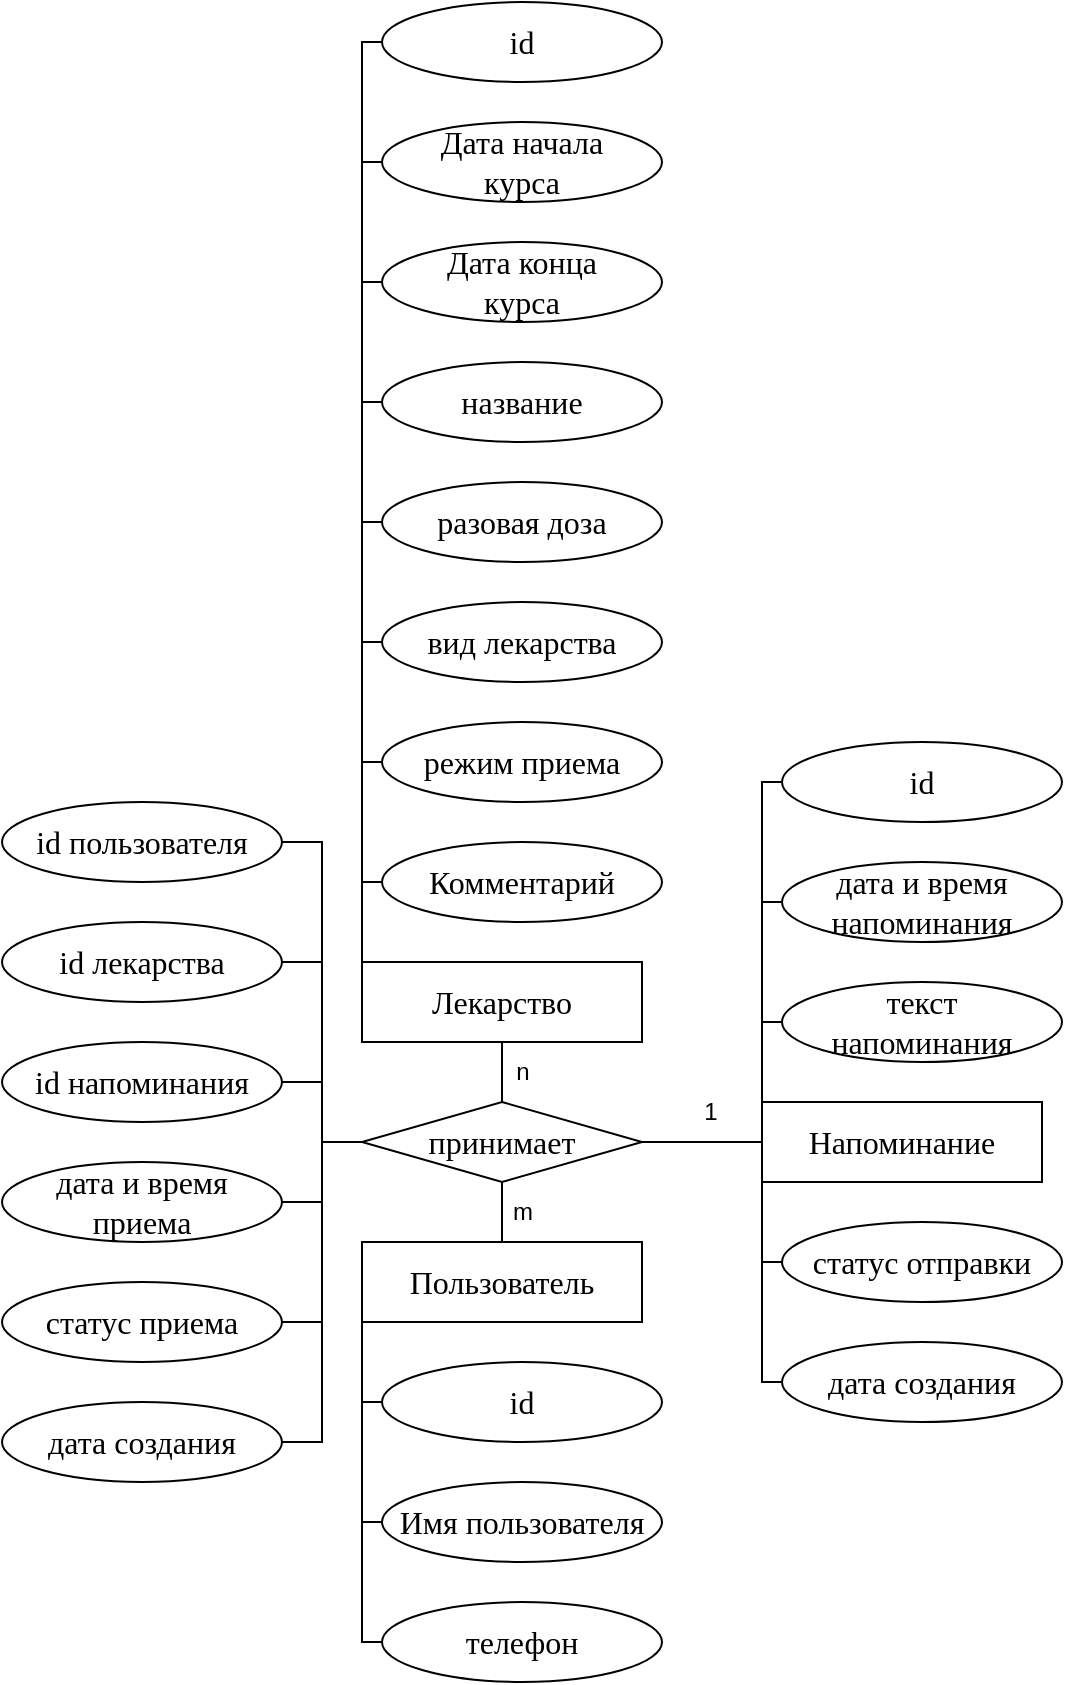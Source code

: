 <mxfile version="23.1.5" type="device">
  <diagram name="Страница — 1" id="w6AWHocnBI2rJVfHqtL0">
    <mxGraphModel dx="1500" dy="2068" grid="1" gridSize="10" guides="1" tooltips="1" connect="1" arrows="1" fold="1" page="1" pageScale="1" pageWidth="827" pageHeight="1169" math="0" shadow="0">
      <root>
        <mxCell id="0" />
        <mxCell id="1" parent="0" />
        <mxCell id="9utB4ZHODrUIfakK2tWH-13" value="Пользователь" style="rounded=0;whiteSpace=wrap;html=1;fontFamily=Times New Roman;fontSize=16;points=[[0,0,0,0,0],[0,0.25,0,0,0],[0,0.5,0,0,0],[0,0.75,0,0,0],[0,1,0,0,0],[0.43,0,0,0,0],[0.43,1,0,0,0],[0.5,0,0,0,0],[0.5,1,0,0,0],[0.57,0,0,0,0],[0.57,1,0,0,0],[1,0,0,0,0],[1,0.25,0,0,0],[1,0.5,0,0,0],[1,0.75,0,0,0],[1,1,0,0,0]];" parent="1" vertex="1">
          <mxGeometry x="240" y="330" width="140" height="40" as="geometry" />
        </mxCell>
        <mxCell id="9utB4ZHODrUIfakK2tWH-88" value="телефон" style="ellipse;whiteSpace=wrap;html=1;fontFamily=Times New Roman;fontSize=16;" parent="1" vertex="1">
          <mxGeometry x="250" y="510" width="140" height="40" as="geometry" />
        </mxCell>
        <mxCell id="9utB4ZHODrUIfakK2tWH-92" value="Имя пользователя" style="ellipse;whiteSpace=wrap;html=1;fontFamily=Times New Roman;fontSize=16;" parent="1" vertex="1">
          <mxGeometry x="250" y="450" width="140" height="40" as="geometry" />
        </mxCell>
        <mxCell id="9utB4ZHODrUIfakK2tWH-104" value="Лекарство" style="rounded=0;whiteSpace=wrap;html=1;fontFamily=Times New Roman;fontSize=16;points=[[0,0,0,0,0],[0,0.25,0,0,0],[0,0.5,0,0,0],[0,0.75,0,0,0],[0,1,0,0,0],[0.43,0,0,0,0],[0.43,1,0,0,0],[0.5,0,0,0,0],[0.5,1,0,0,0],[0.57,0,0,0,0],[0.57,1,0,0,0],[1,0,0,0,0],[1,0.25,0,0,0],[1,0.5,0,0,0],[1,0.75,0,0,0],[1,1,0,0,0]];" parent="1" vertex="1">
          <mxGeometry x="240" y="190" width="140" height="40" as="geometry" />
        </mxCell>
        <mxCell id="9utB4ZHODrUIfakK2tWH-106" value="название" style="ellipse;whiteSpace=wrap;html=1;fontFamily=Times New Roman;fontSize=16;" parent="1" vertex="1">
          <mxGeometry x="250" y="-110" width="140" height="40" as="geometry" />
        </mxCell>
        <mxCell id="9utB4ZHODrUIfakK2tWH-108" value="разовая доза" style="ellipse;whiteSpace=wrap;html=1;fontFamily=Times New Roman;fontSize=16;" parent="1" vertex="1">
          <mxGeometry x="250" y="-50" width="140" height="40" as="geometry" />
        </mxCell>
        <mxCell id="9utB4ZHODrUIfakK2tWH-109" value="id" style="ellipse;whiteSpace=wrap;html=1;fontFamily=Times New Roman;fontSize=16;" parent="1" vertex="1">
          <mxGeometry x="250" y="-290" width="140" height="40" as="geometry" />
        </mxCell>
        <mxCell id="9utB4ZHODrUIfakK2tWH-111" value="id" style="ellipse;whiteSpace=wrap;html=1;fontFamily=Times New Roman;fontSize=16;" parent="1" vertex="1">
          <mxGeometry x="250" y="390" width="140" height="40" as="geometry" />
        </mxCell>
        <mxCell id="9utB4ZHODrUIfakK2tWH-115" value="вид лекарства" style="ellipse;whiteSpace=wrap;html=1;fontFamily=Times New Roman;fontSize=16;" parent="1" vertex="1">
          <mxGeometry x="250" y="10" width="140" height="40" as="geometry" />
        </mxCell>
        <mxCell id="9utB4ZHODrUIfakK2tWH-116" value="режим приема" style="ellipse;whiteSpace=wrap;html=1;fontFamily=Times New Roman;fontSize=16;" parent="1" vertex="1">
          <mxGeometry x="250" y="70" width="140" height="40" as="geometry" />
        </mxCell>
        <mxCell id="9utB4ZHODrUIfakK2tWH-117" value="" style="endArrow=none;html=1;rounded=0;entryX=0;entryY=0.5;entryDx=0;entryDy=0;" parent="1" target="9utB4ZHODrUIfakK2tWH-109" edge="1">
          <mxGeometry width="50" height="50" relative="1" as="geometry">
            <mxPoint x="240" y="190" as="sourcePoint" />
            <mxPoint x="240" y="140" as="targetPoint" />
            <Array as="points">
              <mxPoint x="240" y="-80" />
              <mxPoint x="240" y="-200" />
              <mxPoint x="240" y="-270" />
            </Array>
          </mxGeometry>
        </mxCell>
        <mxCell id="9utB4ZHODrUIfakK2tWH-118" value="" style="endArrow=none;html=1;rounded=0;entryX=0;entryY=0.5;entryDx=0;entryDy=0;" parent="1" target="9utB4ZHODrUIfakK2tWH-106" edge="1">
          <mxGeometry width="50" height="50" relative="1" as="geometry">
            <mxPoint x="240" y="190" as="sourcePoint" />
            <mxPoint x="190" y="200" as="targetPoint" />
            <Array as="points">
              <mxPoint x="240" y="-20" />
              <mxPoint x="240" y="-90" />
            </Array>
          </mxGeometry>
        </mxCell>
        <mxCell id="9utB4ZHODrUIfakK2tWH-119" value="" style="endArrow=none;html=1;rounded=0;entryX=0;entryY=0.5;entryDx=0;entryDy=0;exitX=0;exitY=0;exitDx=0;exitDy=0;exitPerimeter=0;" parent="1" source="9utB4ZHODrUIfakK2tWH-104" target="9utB4ZHODrUIfakK2tWH-108" edge="1">
          <mxGeometry width="50" height="50" relative="1" as="geometry">
            <mxPoint x="240" y="250" as="sourcePoint" />
            <mxPoint x="210" y="200" as="targetPoint" />
            <Array as="points">
              <mxPoint x="240" y="40" />
              <mxPoint x="240" y="-30" />
            </Array>
          </mxGeometry>
        </mxCell>
        <mxCell id="9utB4ZHODrUIfakK2tWH-120" value="" style="endArrow=none;html=1;rounded=0;entryX=0;entryY=0.5;entryDx=0;entryDy=0;" parent="1" target="9utB4ZHODrUIfakK2tWH-115" edge="1">
          <mxGeometry width="50" height="50" relative="1" as="geometry">
            <mxPoint x="240" y="190" as="sourcePoint" />
            <mxPoint x="230" y="190" as="targetPoint" />
            <Array as="points">
              <mxPoint x="240" y="100" />
              <mxPoint x="240" y="30" />
            </Array>
          </mxGeometry>
        </mxCell>
        <mxCell id="9utB4ZHODrUIfakK2tWH-121" value="" style="endArrow=none;html=1;rounded=0;entryX=0;entryY=0.5;entryDx=0;entryDy=0;" parent="1" target="9utB4ZHODrUIfakK2tWH-116" edge="1">
          <mxGeometry width="50" height="50" relative="1" as="geometry">
            <mxPoint x="240" y="190" as="sourcePoint" />
            <mxPoint x="220" y="180" as="targetPoint" />
            <Array as="points">
              <mxPoint x="240" y="160" />
              <mxPoint x="240" y="90" />
            </Array>
          </mxGeometry>
        </mxCell>
        <mxCell id="9utB4ZHODrUIfakK2tWH-127" value="" style="endArrow=none;html=1;rounded=0;entryX=0;entryY=1;entryDx=0;entryDy=0;entryPerimeter=0;exitX=0;exitY=0.5;exitDx=0;exitDy=0;" parent="1" source="9utB4ZHODrUIfakK2tWH-88" target="9utB4ZHODrUIfakK2tWH-13" edge="1">
          <mxGeometry width="50" height="50" relative="1" as="geometry">
            <mxPoint x="160" y="500" as="sourcePoint" />
            <mxPoint x="210" y="450" as="targetPoint" />
            <Array as="points">
              <mxPoint x="240" y="530" />
            </Array>
          </mxGeometry>
        </mxCell>
        <mxCell id="9utB4ZHODrUIfakK2tWH-128" value="" style="endArrow=none;html=1;rounded=0;entryX=0;entryY=1;entryDx=0;entryDy=0;entryPerimeter=0;exitX=0;exitY=0.5;exitDx=0;exitDy=0;" parent="1" source="9utB4ZHODrUIfakK2tWH-92" target="9utB4ZHODrUIfakK2tWH-13" edge="1">
          <mxGeometry width="50" height="50" relative="1" as="geometry">
            <mxPoint x="190" y="440" as="sourcePoint" />
            <mxPoint x="240" y="390" as="targetPoint" />
            <Array as="points">
              <mxPoint x="240" y="470" />
            </Array>
          </mxGeometry>
        </mxCell>
        <mxCell id="9utB4ZHODrUIfakK2tWH-129" value="" style="endArrow=none;html=1;rounded=0;entryX=0;entryY=1;entryDx=0;entryDy=0;entryPerimeter=0;exitX=0;exitY=0.5;exitDx=0;exitDy=0;" parent="1" source="9utB4ZHODrUIfakK2tWH-111" target="9utB4ZHODrUIfakK2tWH-13" edge="1">
          <mxGeometry width="50" height="50" relative="1" as="geometry">
            <mxPoint x="180" y="450" as="sourcePoint" />
            <mxPoint x="230" y="400" as="targetPoint" />
            <Array as="points">
              <mxPoint x="240" y="410" />
            </Array>
          </mxGeometry>
        </mxCell>
        <mxCell id="9utB4ZHODrUIfakK2tWH-130" value="принимает" style="rhombus;whiteSpace=wrap;html=1;fontFamily=Times New Roman;fontSize=16;spacingTop=0;" parent="1" vertex="1">
          <mxGeometry x="240" y="260" width="140" height="40" as="geometry" />
        </mxCell>
        <mxCell id="9utB4ZHODrUIfakK2tWH-131" value="" style="endArrow=none;html=1;rounded=0;entryX=0.5;entryY=1;entryDx=0;entryDy=0;entryPerimeter=0;exitX=0.5;exitY=0;exitDx=0;exitDy=0;" parent="1" source="9utB4ZHODrUIfakK2tWH-130" target="9utB4ZHODrUIfakK2tWH-104" edge="1">
          <mxGeometry width="50" height="50" relative="1" as="geometry">
            <mxPoint x="290" y="310" as="sourcePoint" />
            <mxPoint x="340" y="260" as="targetPoint" />
          </mxGeometry>
        </mxCell>
        <mxCell id="9utB4ZHODrUIfakK2tWH-132" value="" style="endArrow=none;html=1;rounded=0;entryX=0.5;entryY=1;entryDx=0;entryDy=0;exitX=0.5;exitY=0;exitDx=0;exitDy=0;exitPerimeter=0;" parent="1" source="9utB4ZHODrUIfakK2tWH-13" target="9utB4ZHODrUIfakK2tWH-130" edge="1">
          <mxGeometry width="50" height="50" relative="1" as="geometry">
            <mxPoint x="120" y="360" as="sourcePoint" />
            <mxPoint x="170" y="310" as="targetPoint" />
          </mxGeometry>
        </mxCell>
        <mxCell id="9utB4ZHODrUIfakK2tWH-134" value="n" style="text;html=1;align=center;verticalAlign=middle;resizable=0;points=[];autosize=1;strokeColor=none;fillColor=none;" parent="1" vertex="1">
          <mxGeometry x="305" y="230" width="30" height="30" as="geometry" />
        </mxCell>
        <mxCell id="9utB4ZHODrUIfakK2tWH-135" value="m" style="text;html=1;align=center;verticalAlign=middle;resizable=0;points=[];autosize=1;strokeColor=none;fillColor=none;" parent="1" vertex="1">
          <mxGeometry x="305" y="300" width="30" height="30" as="geometry" />
        </mxCell>
        <mxCell id="9utB4ZHODrUIfakK2tWH-136" value="Напоминание" style="rounded=0;whiteSpace=wrap;html=1;fontFamily=Times New Roman;fontSize=16;points=[[0,0,0,0,0],[0,0.25,0,0,0],[0,0.5,0,0,0],[0,0.75,0,0,0],[0,1,0,0,0],[0.43,0,0,0,0],[0.43,1,0,0,0],[0.5,0,0,0,0],[0.5,1,0,0,0],[0.57,0,0,0,0],[0.57,1,0,0,0],[1,0,0,0,0],[1,0.25,0,0,0],[1,0.5,0,0,0],[1,0.75,0,0,0],[1,1,0,0,0]];" parent="1" vertex="1">
          <mxGeometry x="440" y="260" width="140" height="40" as="geometry" />
        </mxCell>
        <mxCell id="9utB4ZHODrUIfakK2tWH-137" value="дата и время напоминания" style="ellipse;whiteSpace=wrap;html=1;fontFamily=Times New Roman;fontSize=16;" parent="1" vertex="1">
          <mxGeometry x="450" y="140" width="140" height="40" as="geometry" />
        </mxCell>
        <mxCell id="9utB4ZHODrUIfakK2tWH-138" value="текст&lt;br&gt;напоминания" style="ellipse;whiteSpace=wrap;html=1;fontFamily=Times New Roman;fontSize=16;" parent="1" vertex="1">
          <mxGeometry x="450" y="200" width="140" height="40" as="geometry" />
        </mxCell>
        <mxCell id="9utB4ZHODrUIfakK2tWH-139" value="id" style="ellipse;whiteSpace=wrap;html=1;fontFamily=Times New Roman;fontSize=16;" parent="1" vertex="1">
          <mxGeometry x="450" y="80" width="140" height="40" as="geometry" />
        </mxCell>
        <mxCell id="9utB4ZHODrUIfakK2tWH-142" value="" style="endArrow=none;html=1;rounded=0;entryX=0;entryY=0.5;entryDx=0;entryDy=0;" parent="1" target="9utB4ZHODrUIfakK2tWH-139" edge="1">
          <mxGeometry width="50" height="50" relative="1" as="geometry">
            <mxPoint x="440" y="370" as="sourcePoint" />
            <mxPoint x="440" y="320" as="targetPoint" />
            <Array as="points">
              <mxPoint x="440" y="100" />
            </Array>
          </mxGeometry>
        </mxCell>
        <mxCell id="9utB4ZHODrUIfakK2tWH-143" value="" style="endArrow=none;html=1;rounded=0;entryX=0;entryY=0.5;entryDx=0;entryDy=0;" parent="1" target="9utB4ZHODrUIfakK2tWH-137" edge="1">
          <mxGeometry width="50" height="50" relative="1" as="geometry">
            <mxPoint x="440" y="370" as="sourcePoint" />
            <mxPoint x="390" y="380" as="targetPoint" />
            <Array as="points">
              <mxPoint x="440" y="160" />
            </Array>
          </mxGeometry>
        </mxCell>
        <mxCell id="9utB4ZHODrUIfakK2tWH-144" value="" style="endArrow=none;html=1;rounded=0;entryX=0;entryY=0.5;entryDx=0;entryDy=0;exitX=0;exitY=0;exitDx=0;exitDy=0;exitPerimeter=0;" parent="1" target="9utB4ZHODrUIfakK2tWH-138" edge="1">
          <mxGeometry width="50" height="50" relative="1" as="geometry">
            <mxPoint x="440" y="370" as="sourcePoint" />
            <mxPoint x="410" y="380" as="targetPoint" />
            <Array as="points">
              <mxPoint x="440" y="220" />
            </Array>
          </mxGeometry>
        </mxCell>
        <mxCell id="9utB4ZHODrUIfakK2tWH-147" value="" style="endArrow=none;html=1;rounded=0;exitX=0;exitY=0.5;exitDx=0;exitDy=0;exitPerimeter=0;entryX=1;entryY=0.5;entryDx=0;entryDy=0;" parent="1" source="9utB4ZHODrUIfakK2tWH-136" target="9utB4ZHODrUIfakK2tWH-130" edge="1">
          <mxGeometry width="50" height="50" relative="1" as="geometry">
            <mxPoint x="230" y="200" as="sourcePoint" />
            <mxPoint x="280" y="150" as="targetPoint" />
          </mxGeometry>
        </mxCell>
        <mxCell id="9utB4ZHODrUIfakK2tWH-148" value="1" style="text;html=1;align=center;verticalAlign=middle;resizable=0;points=[];autosize=1;strokeColor=none;fillColor=none;" parent="1" vertex="1">
          <mxGeometry x="399" y="250" width="30" height="30" as="geometry" />
        </mxCell>
        <mxCell id="9utB4ZHODrUIfakK2tWH-149" value="дата создания" style="ellipse;whiteSpace=wrap;html=1;fontFamily=Times New Roman;fontSize=16;" parent="1" vertex="1">
          <mxGeometry x="450" y="380" width="140" height="40" as="geometry" />
        </mxCell>
        <mxCell id="9utB4ZHODrUIfakK2tWH-154" value="" style="endArrow=none;html=1;rounded=0;entryX=0;entryY=1;entryDx=0;entryDy=0;entryPerimeter=0;exitX=0;exitY=0.5;exitDx=0;exitDy=0;" parent="1" source="9utB4ZHODrUIfakK2tWH-149" edge="1">
          <mxGeometry width="50" height="50" relative="1" as="geometry">
            <mxPoint x="360" y="370" as="sourcePoint" />
            <mxPoint x="440" y="240" as="targetPoint" />
            <Array as="points">
              <mxPoint x="440" y="400" />
            </Array>
          </mxGeometry>
        </mxCell>
        <mxCell id="9utB4ZHODrUIfakK2tWH-155" value="" style="endArrow=none;html=1;rounded=0;entryX=0;entryY=1;entryDx=0;entryDy=0;entryPerimeter=0;exitX=0;exitY=0.5;exitDx=0;exitDy=0;" parent="1" edge="1">
          <mxGeometry width="50" height="50" relative="1" as="geometry">
            <mxPoint x="450" y="340" as="sourcePoint" />
            <mxPoint x="440" y="240" as="targetPoint" />
            <Array as="points">
              <mxPoint x="440" y="340" />
            </Array>
          </mxGeometry>
        </mxCell>
        <mxCell id="9utB4ZHODrUIfakK2tWH-157" value="статус отправки" style="ellipse;whiteSpace=wrap;html=1;fontFamily=Times New Roman;fontSize=16;" parent="1" vertex="1">
          <mxGeometry x="450" y="320" width="140" height="40" as="geometry" />
        </mxCell>
        <mxCell id="9utB4ZHODrUIfakK2tWH-158" value="id лекарства" style="ellipse;whiteSpace=wrap;html=1;fontFamily=Times New Roman;fontSize=16;" parent="1" vertex="1">
          <mxGeometry x="60" y="170" width="140" height="40" as="geometry" />
        </mxCell>
        <mxCell id="9utB4ZHODrUIfakK2tWH-159" value="дата и время приема" style="ellipse;whiteSpace=wrap;html=1;fontFamily=Times New Roman;fontSize=16;" parent="1" vertex="1">
          <mxGeometry x="60" y="290" width="140" height="40" as="geometry" />
        </mxCell>
        <mxCell id="9utB4ZHODrUIfakK2tWH-160" value="id пользователя" style="ellipse;whiteSpace=wrap;html=1;fontFamily=Times New Roman;fontSize=16;" parent="1" vertex="1">
          <mxGeometry x="60" y="110" width="140" height="40" as="geometry" />
        </mxCell>
        <mxCell id="9utB4ZHODrUIfakK2tWH-162" value="статус приема" style="ellipse;whiteSpace=wrap;html=1;fontFamily=Times New Roman;fontSize=16;" parent="1" vertex="1">
          <mxGeometry x="60" y="350" width="140" height="40" as="geometry" />
        </mxCell>
        <mxCell id="9utB4ZHODrUIfakK2tWH-163" value="дата создания" style="ellipse;whiteSpace=wrap;html=1;fontFamily=Times New Roman;fontSize=16;" parent="1" vertex="1">
          <mxGeometry x="60" y="410" width="140" height="40" as="geometry" />
        </mxCell>
        <mxCell id="9utB4ZHODrUIfakK2tWH-167" value="" style="endArrow=none;html=1;rounded=0;entryX=1;entryY=0.5;entryDx=0;entryDy=0;exitX=0;exitY=0.5;exitDx=0;exitDy=0;" parent="1" source="9utB4ZHODrUIfakK2tWH-130" target="9utB4ZHODrUIfakK2tWH-160" edge="1">
          <mxGeometry width="50" height="50" relative="1" as="geometry">
            <mxPoint x="180" y="260" as="sourcePoint" />
            <mxPoint x="230" y="210" as="targetPoint" />
            <Array as="points">
              <mxPoint x="220" y="280" />
              <mxPoint x="220" y="130" />
            </Array>
          </mxGeometry>
        </mxCell>
        <mxCell id="9utB4ZHODrUIfakK2tWH-168" value="" style="endArrow=none;html=1;rounded=0;entryX=1;entryY=0.5;entryDx=0;entryDy=0;exitX=0;exitY=0.5;exitDx=0;exitDy=0;" parent="1" source="9utB4ZHODrUIfakK2tWH-130" target="9utB4ZHODrUIfakK2tWH-158" edge="1">
          <mxGeometry width="50" height="50" relative="1" as="geometry">
            <mxPoint x="180" y="260" as="sourcePoint" />
            <mxPoint x="230" y="210" as="targetPoint" />
            <Array as="points">
              <mxPoint x="220" y="280" />
              <mxPoint x="220" y="190" />
            </Array>
          </mxGeometry>
        </mxCell>
        <mxCell id="9utB4ZHODrUIfakK2tWH-169" value="" style="endArrow=none;html=1;rounded=0;entryX=0;entryY=0.5;entryDx=0;entryDy=0;exitX=1;exitY=0.5;exitDx=0;exitDy=0;" parent="1" source="9utB4ZHODrUIfakK2tWH-159" target="9utB4ZHODrUIfakK2tWH-130" edge="1">
          <mxGeometry width="50" height="50" relative="1" as="geometry">
            <mxPoint y="340" as="sourcePoint" />
            <mxPoint x="50" y="290" as="targetPoint" />
            <Array as="points">
              <mxPoint x="220" y="310" />
              <mxPoint x="220" y="250" />
              <mxPoint x="220" y="280" />
            </Array>
          </mxGeometry>
        </mxCell>
        <mxCell id="9utB4ZHODrUIfakK2tWH-171" value="" style="endArrow=none;html=1;rounded=0;entryX=0;entryY=0.5;entryDx=0;entryDy=0;exitX=1;exitY=0.5;exitDx=0;exitDy=0;" parent="1" source="9utB4ZHODrUIfakK2tWH-162" target="9utB4ZHODrUIfakK2tWH-130" edge="1">
          <mxGeometry width="50" height="50" relative="1" as="geometry">
            <mxPoint y="370" as="sourcePoint" />
            <mxPoint x="50" y="320" as="targetPoint" />
            <Array as="points">
              <mxPoint x="220" y="370" />
              <mxPoint x="220" y="340" />
              <mxPoint x="220" y="310" />
              <mxPoint x="220" y="280" />
            </Array>
          </mxGeometry>
        </mxCell>
        <mxCell id="9utB4ZHODrUIfakK2tWH-172" value="" style="endArrow=none;html=1;rounded=0;entryX=0;entryY=0.5;entryDx=0;entryDy=0;exitX=1;exitY=0.5;exitDx=0;exitDy=0;" parent="1" source="9utB4ZHODrUIfakK2tWH-163" target="9utB4ZHODrUIfakK2tWH-130" edge="1">
          <mxGeometry width="50" height="50" relative="1" as="geometry">
            <mxPoint x="20" y="380" as="sourcePoint" />
            <mxPoint x="70" y="330" as="targetPoint" />
            <Array as="points">
              <mxPoint x="220" y="430" />
              <mxPoint x="220" y="400" />
              <mxPoint x="220" y="370" />
              <mxPoint x="220" y="280" />
            </Array>
          </mxGeometry>
        </mxCell>
        <mxCell id="FBfhxibVZ139Nn0D28lA-3" value="Дата начала &lt;br&gt;курса" style="ellipse;whiteSpace=wrap;html=1;fontFamily=Times New Roman;fontSize=16;" parent="1" vertex="1">
          <mxGeometry x="250" y="-230" width="140" height="40" as="geometry" />
        </mxCell>
        <mxCell id="FBfhxibVZ139Nn0D28lA-4" value="Дата конца&lt;br&gt;курса" style="ellipse;whiteSpace=wrap;html=1;fontFamily=Times New Roman;fontSize=16;" parent="1" vertex="1">
          <mxGeometry x="250" y="-170" width="140" height="40" as="geometry" />
        </mxCell>
        <mxCell id="FBfhxibVZ139Nn0D28lA-6" value="" style="endArrow=none;html=1;rounded=0;entryX=0;entryY=0.5;entryDx=0;entryDy=0;" parent="1" target="FBfhxibVZ139Nn0D28lA-3" edge="1">
          <mxGeometry width="50" height="50" relative="1" as="geometry">
            <mxPoint x="240" y="190" as="sourcePoint" />
            <mxPoint x="160" y="-160" as="targetPoint" />
            <Array as="points">
              <mxPoint x="240" y="-140" />
              <mxPoint x="240" y="-210" />
            </Array>
          </mxGeometry>
        </mxCell>
        <mxCell id="FBfhxibVZ139Nn0D28lA-7" value="" style="endArrow=none;html=1;rounded=0;entryX=0;entryY=0.5;entryDx=0;entryDy=0;" parent="1" target="FBfhxibVZ139Nn0D28lA-4" edge="1">
          <mxGeometry width="50" height="50" relative="1" as="geometry">
            <mxPoint x="240" y="190" as="sourcePoint" />
            <mxPoint x="180" y="-90" as="targetPoint" />
            <Array as="points">
              <mxPoint x="240" y="-80" />
              <mxPoint x="240" y="-150" />
            </Array>
          </mxGeometry>
        </mxCell>
        <mxCell id="FBfhxibVZ139Nn0D28lA-8" value="id напоминания" style="ellipse;whiteSpace=wrap;html=1;fontFamily=Times New Roman;fontSize=16;" parent="1" vertex="1">
          <mxGeometry x="60" y="230" width="140" height="40" as="geometry" />
        </mxCell>
        <mxCell id="FBfhxibVZ139Nn0D28lA-9" value="" style="endArrow=none;html=1;rounded=0;exitX=1;exitY=0.5;exitDx=0;exitDy=0;" parent="1" source="FBfhxibVZ139Nn0D28lA-8" edge="1">
          <mxGeometry width="50" height="50" relative="1" as="geometry">
            <mxPoint y="340" as="sourcePoint" />
            <mxPoint x="240" y="280" as="targetPoint" />
            <Array as="points">
              <mxPoint x="220" y="250" />
              <mxPoint x="220" y="280" />
            </Array>
          </mxGeometry>
        </mxCell>
        <mxCell id="TPrr-I620ny_YaL44PF0-1" value="Комментарий" style="ellipse;whiteSpace=wrap;html=1;fontFamily=Times New Roman;fontSize=16;" vertex="1" parent="1">
          <mxGeometry x="250" y="130" width="140" height="40" as="geometry" />
        </mxCell>
        <mxCell id="TPrr-I620ny_YaL44PF0-2" value="" style="endArrow=none;html=1;rounded=0;entryX=0;entryY=0.5;entryDx=0;entryDy=0;exitX=0;exitY=0;exitDx=0;exitDy=0;exitPerimeter=0;" edge="1" parent="1" source="9utB4ZHODrUIfakK2tWH-104" target="TPrr-I620ny_YaL44PF0-1">
          <mxGeometry width="50" height="50" relative="1" as="geometry">
            <mxPoint x="50" y="70" as="sourcePoint" />
            <mxPoint x="100" y="20" as="targetPoint" />
            <Array as="points">
              <mxPoint x="240" y="150" />
            </Array>
          </mxGeometry>
        </mxCell>
      </root>
    </mxGraphModel>
  </diagram>
</mxfile>
